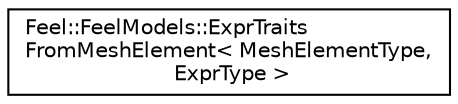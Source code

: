 digraph "Graphical Class Hierarchy"
{
 // LATEX_PDF_SIZE
  edge [fontname="Helvetica",fontsize="10",labelfontname="Helvetica",labelfontsize="10"];
  node [fontname="Helvetica",fontsize="10",shape=record];
  rankdir="LR";
  Node0 [label="Feel::FeelModels::ExprTraits\lFromMeshElement\< MeshElementType,\l ExprType \>",height=0.2,width=0.4,color="black", fillcolor="white", style="filled",URL="$structFeel_1_1FeelModels_1_1ExprTraitsFromMeshElement.html",tooltip=" "];
}
